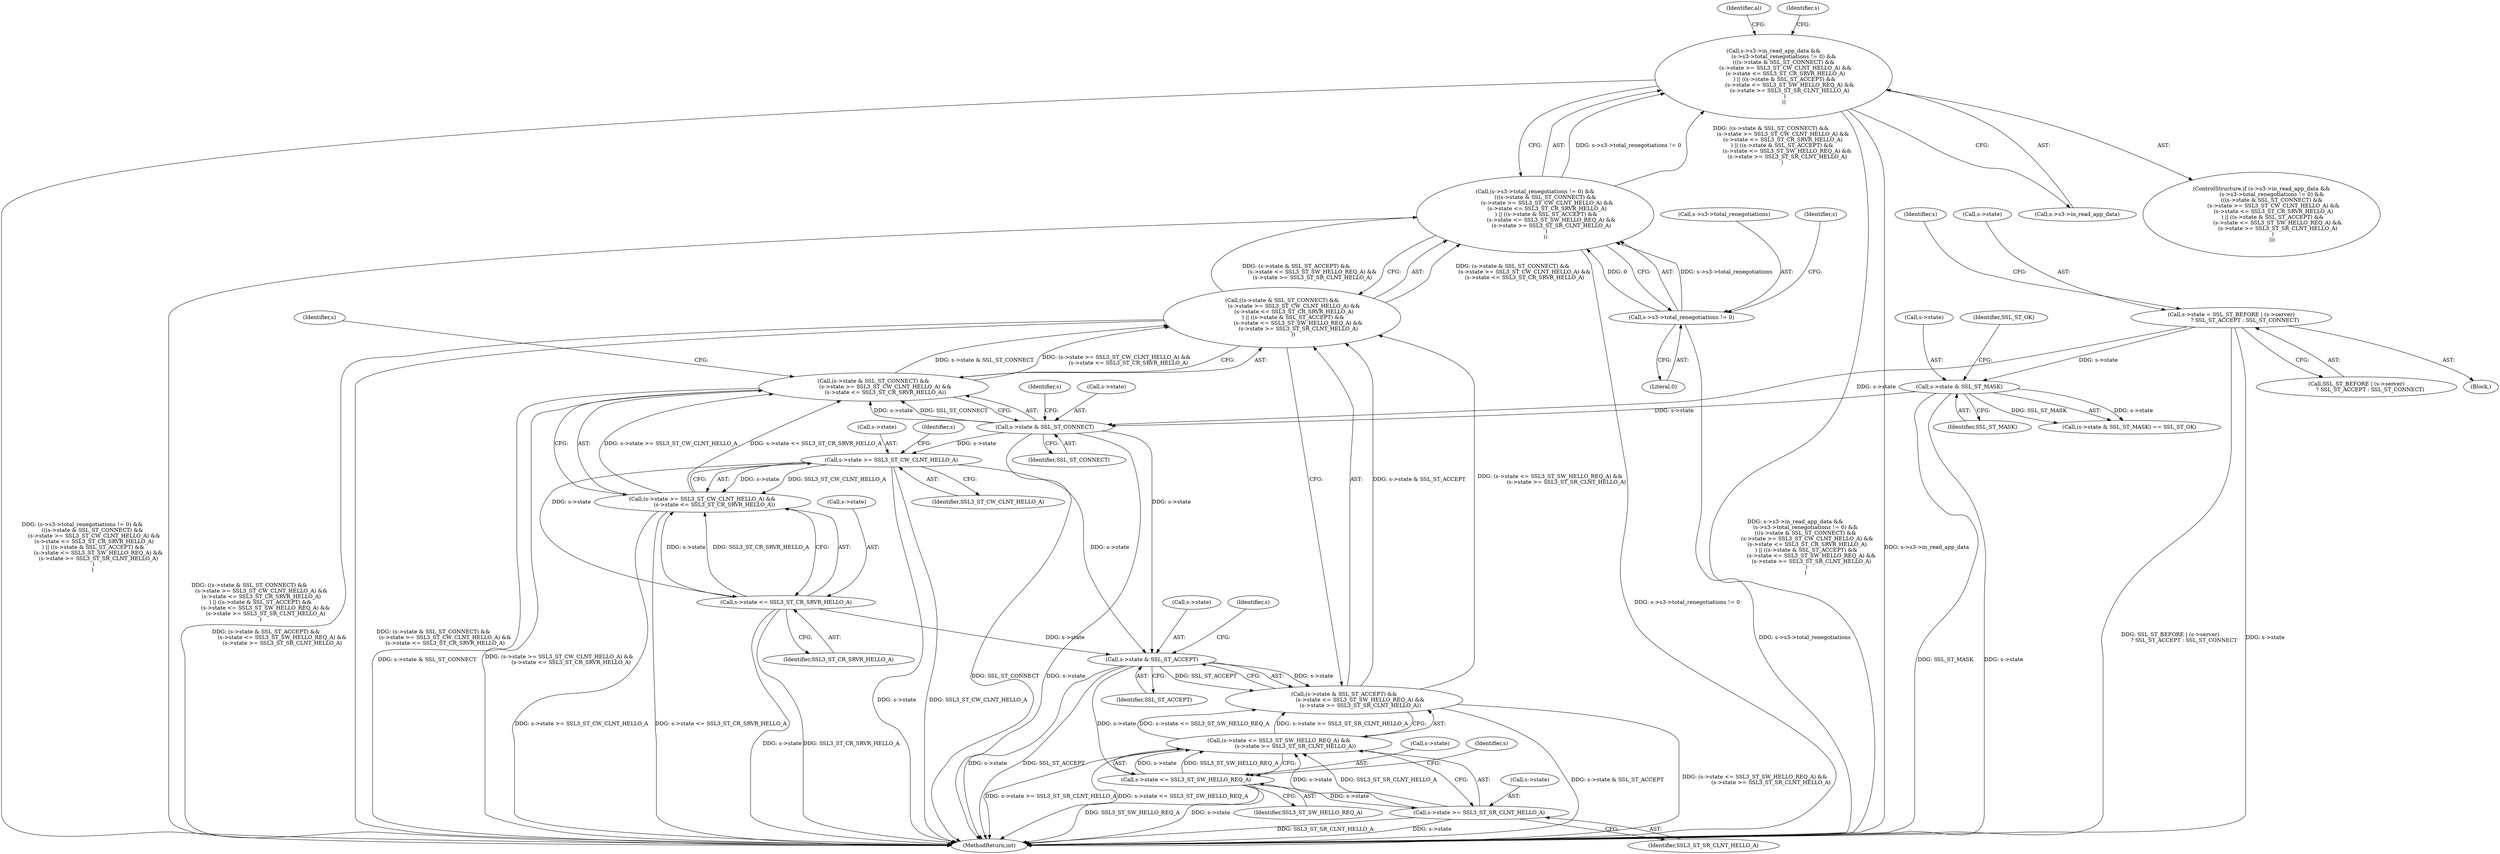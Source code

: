 digraph "0_openssl_e9bbefbf0f24c57645e7ad6a5a71ae649d18ac8e_0@API" {
"1001444" [label="(Call,s->s3->in_read_app_data &&\n            (s->s3->total_renegotiations != 0) &&\n            (((s->state & SSL_ST_CONNECT) &&\n              (s->state >= SSL3_ST_CW_CLNT_HELLO_A) &&\n              (s->state <= SSL3_ST_CR_SRVR_HELLO_A)\n             ) || ((s->state & SSL_ST_ACCEPT) &&\n                   (s->state <= SSL3_ST_SW_HELLO_REQ_A) &&\n                   (s->state >= SSL3_ST_SR_CLNT_HELLO_A)\n             )\n            ))"];
"1001450" [label="(Call,(s->s3->total_renegotiations != 0) &&\n            (((s->state & SSL_ST_CONNECT) &&\n              (s->state >= SSL3_ST_CW_CLNT_HELLO_A) &&\n              (s->state <= SSL3_ST_CR_SRVR_HELLO_A)\n             ) || ((s->state & SSL_ST_ACCEPT) &&\n                   (s->state <= SSL3_ST_SW_HELLO_REQ_A) &&\n                   (s->state >= SSL3_ST_SR_CLNT_HELLO_A)\n             )\n            ))"];
"1001451" [label="(Call,s->s3->total_renegotiations != 0)"];
"1001458" [label="(Call,((s->state & SSL_ST_CONNECT) &&\n              (s->state >= SSL3_ST_CW_CLNT_HELLO_A) &&\n              (s->state <= SSL3_ST_CR_SRVR_HELLO_A)\n             ) || ((s->state & SSL_ST_ACCEPT) &&\n                   (s->state <= SSL3_ST_SW_HELLO_REQ_A) &&\n                   (s->state >= SSL3_ST_SR_CLNT_HELLO_A)\n             ))"];
"1001459" [label="(Call,(s->state & SSL_ST_CONNECT) &&\n              (s->state >= SSL3_ST_CW_CLNT_HELLO_A) &&\n              (s->state <= SSL3_ST_CR_SRVR_HELLO_A))"];
"1001460" [label="(Call,s->state & SSL_ST_CONNECT)"];
"1001339" [label="(Call,s->state = SSL_ST_BEFORE | (s->server)\n                ? SSL_ST_ACCEPT : SSL_ST_CONNECT)"];
"1001324" [label="(Call,s->state & SSL_ST_MASK)"];
"1001465" [label="(Call,(s->state >= SSL3_ST_CW_CLNT_HELLO_A) &&\n              (s->state <= SSL3_ST_CR_SRVR_HELLO_A))"];
"1001466" [label="(Call,s->state >= SSL3_ST_CW_CLNT_HELLO_A)"];
"1001471" [label="(Call,s->state <= SSL3_ST_CR_SRVR_HELLO_A)"];
"1001476" [label="(Call,(s->state & SSL_ST_ACCEPT) &&\n                   (s->state <= SSL3_ST_SW_HELLO_REQ_A) &&\n                   (s->state >= SSL3_ST_SR_CLNT_HELLO_A))"];
"1001477" [label="(Call,s->state & SSL_ST_ACCEPT)"];
"1001482" [label="(Call,(s->state <= SSL3_ST_SW_HELLO_REQ_A) &&\n                   (s->state >= SSL3_ST_SR_CLNT_HELLO_A))"];
"1001483" [label="(Call,s->state <= SSL3_ST_SW_HELLO_REQ_A)"];
"1001488" [label="(Call,s->state >= SSL3_ST_SR_CLNT_HELLO_A)"];
"1001478" [label="(Call,s->state)"];
"1001340" [label="(Call,s->state)"];
"1001458" [label="(Call,((s->state & SSL_ST_CONNECT) &&\n              (s->state >= SSL3_ST_CW_CLNT_HELLO_A) &&\n              (s->state <= SSL3_ST_CR_SRVR_HELLO_A)\n             ) || ((s->state & SSL_ST_ACCEPT) &&\n                   (s->state <= SSL3_ST_SW_HELLO_REQ_A) &&\n                   (s->state >= SSL3_ST_SR_CLNT_HELLO_A)\n             ))"];
"1001464" [label="(Identifier,SSL_ST_CONNECT)"];
"1001451" [label="(Call,s->s3->total_renegotiations != 0)"];
"1001485" [label="(Identifier,s)"];
"1001490" [label="(Identifier,s)"];
"1001467" [label="(Call,s->state)"];
"1001329" [label="(Identifier,SSL_ST_OK)"];
"1001325" [label="(Call,s->state)"];
"1001484" [label="(Call,s->state)"];
"1001339" [label="(Call,s->state = SSL_ST_BEFORE | (s->server)\n                ? SSL_ST_ACCEPT : SSL_ST_CONNECT)"];
"1001507" [label="(Identifier,al)"];
"1001477" [label="(Call,s->state & SSL_ST_ACCEPT)"];
"1001324" [label="(Call,s->state & SSL_ST_MASK)"];
"1001328" [label="(Identifier,SSL_ST_MASK)"];
"1001476" [label="(Call,(s->state & SSL_ST_ACCEPT) &&\n                   (s->state <= SSL3_ST_SW_HELLO_REQ_A) &&\n                   (s->state >= SSL3_ST_SR_CLNT_HELLO_A))"];
"1001460" [label="(Call,s->state & SSL_ST_CONNECT)"];
"1001343" [label="(Call,SSL_ST_BEFORE | (s->server)\n                ? SSL_ST_ACCEPT : SSL_ST_CONNECT)"];
"1001445" [label="(Call,s->s3->in_read_app_data)"];
"1001452" [label="(Call,s->s3->total_renegotiations)"];
"1001466" [label="(Call,s->state >= SSL3_ST_CW_CLNT_HELLO_A)"];
"1001471" [label="(Call,s->state <= SSL3_ST_CR_SRVR_HELLO_A)"];
"1001470" [label="(Identifier,SSL3_ST_CW_CLNT_HELLO_A)"];
"1001475" [label="(Identifier,SSL3_ST_CR_SRVR_HELLO_A)"];
"1001492" [label="(Identifier,SSL3_ST_SR_CLNT_HELLO_A)"];
"1001487" [label="(Identifier,SSL3_ST_SW_HELLO_REQ_A)"];
"1001459" [label="(Call,(s->state & SSL_ST_CONNECT) &&\n              (s->state >= SSL3_ST_CW_CLNT_HELLO_A) &&\n              (s->state <= SSL3_ST_CR_SRVR_HELLO_A))"];
"1001489" [label="(Call,s->state)"];
"1001468" [label="(Identifier,s)"];
"1001481" [label="(Identifier,SSL_ST_ACCEPT)"];
"1001465" [label="(Call,(s->state >= SSL3_ST_CW_CLNT_HELLO_A) &&\n              (s->state <= SSL3_ST_CR_SRVR_HELLO_A))"];
"1001472" [label="(Call,s->state)"];
"1001323" [label="(Call,(s->state & SSL_ST_MASK) == SSL_ST_OK)"];
"1001443" [label="(ControlStructure,if (s->s3->in_read_app_data &&\n            (s->s3->total_renegotiations != 0) &&\n            (((s->state & SSL_ST_CONNECT) &&\n              (s->state >= SSL3_ST_CW_CLNT_HELLO_A) &&\n              (s->state <= SSL3_ST_CR_SRVR_HELLO_A)\n             ) || ((s->state & SSL_ST_ACCEPT) &&\n                   (s->state <= SSL3_ST_SW_HELLO_REQ_A) &&\n                   (s->state >= SSL3_ST_SR_CLNT_HELLO_A)\n             )\n            )))"];
"1001522" [label="(MethodReturn,int)"];
"1001488" [label="(Call,s->state >= SSL3_ST_SR_CLNT_HELLO_A)"];
"1001462" [label="(Identifier,s)"];
"1001479" [label="(Identifier,s)"];
"1001482" [label="(Call,(s->state <= SSL3_ST_SW_HELLO_REQ_A) &&\n                   (s->state >= SSL3_ST_SR_CLNT_HELLO_A))"];
"1001444" [label="(Call,s->s3->in_read_app_data &&\n            (s->s3->total_renegotiations != 0) &&\n            (((s->state & SSL_ST_CONNECT) &&\n              (s->state >= SSL3_ST_CW_CLNT_HELLO_A) &&\n              (s->state <= SSL3_ST_CR_SRVR_HELLO_A)\n             ) || ((s->state & SSL_ST_ACCEPT) &&\n                   (s->state <= SSL3_ST_SW_HELLO_REQ_A) &&\n                   (s->state >= SSL3_ST_SR_CLNT_HELLO_A)\n             )\n            ))"];
"1001483" [label="(Call,s->state <= SSL3_ST_SW_HELLO_REQ_A)"];
"1001457" [label="(Literal,0)"];
"1001450" [label="(Call,(s->s3->total_renegotiations != 0) &&\n            (((s->state & SSL_ST_CONNECT) &&\n              (s->state >= SSL3_ST_CW_CLNT_HELLO_A) &&\n              (s->state <= SSL3_ST_CR_SRVR_HELLO_A)\n             ) || ((s->state & SSL_ST_ACCEPT) &&\n                   (s->state <= SSL3_ST_SW_HELLO_REQ_A) &&\n                   (s->state >= SSL3_ST_SR_CLNT_HELLO_A)\n             )\n            ))"];
"1001338" [label="(Block,)"];
"1001461" [label="(Call,s->state)"];
"1001353" [label="(Identifier,s)"];
"1001497" [label="(Identifier,s)"];
"1001473" [label="(Identifier,s)"];
"1001444" -> "1001443"  [label="AST: "];
"1001444" -> "1001445"  [label="CFG: "];
"1001444" -> "1001450"  [label="CFG: "];
"1001445" -> "1001444"  [label="AST: "];
"1001450" -> "1001444"  [label="AST: "];
"1001497" -> "1001444"  [label="CFG: "];
"1001507" -> "1001444"  [label="CFG: "];
"1001444" -> "1001522"  [label="DDG: s->s3->in_read_app_data &&\n            (s->s3->total_renegotiations != 0) &&\n            (((s->state & SSL_ST_CONNECT) &&\n              (s->state >= SSL3_ST_CW_CLNT_HELLO_A) &&\n              (s->state <= SSL3_ST_CR_SRVR_HELLO_A)\n             ) || ((s->state & SSL_ST_ACCEPT) &&\n                   (s->state <= SSL3_ST_SW_HELLO_REQ_A) &&\n                   (s->state >= SSL3_ST_SR_CLNT_HELLO_A)\n             )\n            )"];
"1001444" -> "1001522"  [label="DDG: s->s3->in_read_app_data"];
"1001444" -> "1001522"  [label="DDG: (s->s3->total_renegotiations != 0) &&\n            (((s->state & SSL_ST_CONNECT) &&\n              (s->state >= SSL3_ST_CW_CLNT_HELLO_A) &&\n              (s->state <= SSL3_ST_CR_SRVR_HELLO_A)\n             ) || ((s->state & SSL_ST_ACCEPT) &&\n                   (s->state <= SSL3_ST_SW_HELLO_REQ_A) &&\n                   (s->state >= SSL3_ST_SR_CLNT_HELLO_A)\n             )\n            )"];
"1001450" -> "1001444"  [label="DDG: s->s3->total_renegotiations != 0"];
"1001450" -> "1001444"  [label="DDG: ((s->state & SSL_ST_CONNECT) &&\n              (s->state >= SSL3_ST_CW_CLNT_HELLO_A) &&\n              (s->state <= SSL3_ST_CR_SRVR_HELLO_A)\n             ) || ((s->state & SSL_ST_ACCEPT) &&\n                   (s->state <= SSL3_ST_SW_HELLO_REQ_A) &&\n                   (s->state >= SSL3_ST_SR_CLNT_HELLO_A)\n             )"];
"1001450" -> "1001451"  [label="CFG: "];
"1001450" -> "1001458"  [label="CFG: "];
"1001451" -> "1001450"  [label="AST: "];
"1001458" -> "1001450"  [label="AST: "];
"1001450" -> "1001522"  [label="DDG: s->s3->total_renegotiations != 0"];
"1001450" -> "1001522"  [label="DDG: ((s->state & SSL_ST_CONNECT) &&\n              (s->state >= SSL3_ST_CW_CLNT_HELLO_A) &&\n              (s->state <= SSL3_ST_CR_SRVR_HELLO_A)\n             ) || ((s->state & SSL_ST_ACCEPT) &&\n                   (s->state <= SSL3_ST_SW_HELLO_REQ_A) &&\n                   (s->state >= SSL3_ST_SR_CLNT_HELLO_A)\n             )"];
"1001451" -> "1001450"  [label="DDG: s->s3->total_renegotiations"];
"1001451" -> "1001450"  [label="DDG: 0"];
"1001458" -> "1001450"  [label="DDG: (s->state & SSL_ST_CONNECT) &&\n              (s->state >= SSL3_ST_CW_CLNT_HELLO_A) &&\n              (s->state <= SSL3_ST_CR_SRVR_HELLO_A)"];
"1001458" -> "1001450"  [label="DDG: (s->state & SSL_ST_ACCEPT) &&\n                   (s->state <= SSL3_ST_SW_HELLO_REQ_A) &&\n                   (s->state >= SSL3_ST_SR_CLNT_HELLO_A)"];
"1001451" -> "1001457"  [label="CFG: "];
"1001452" -> "1001451"  [label="AST: "];
"1001457" -> "1001451"  [label="AST: "];
"1001462" -> "1001451"  [label="CFG: "];
"1001451" -> "1001522"  [label="DDG: s->s3->total_renegotiations"];
"1001458" -> "1001459"  [label="CFG: "];
"1001458" -> "1001476"  [label="CFG: "];
"1001459" -> "1001458"  [label="AST: "];
"1001476" -> "1001458"  [label="AST: "];
"1001458" -> "1001522"  [label="DDG: (s->state & SSL_ST_CONNECT) &&\n              (s->state >= SSL3_ST_CW_CLNT_HELLO_A) &&\n              (s->state <= SSL3_ST_CR_SRVR_HELLO_A)"];
"1001458" -> "1001522"  [label="DDG: (s->state & SSL_ST_ACCEPT) &&\n                   (s->state <= SSL3_ST_SW_HELLO_REQ_A) &&\n                   (s->state >= SSL3_ST_SR_CLNT_HELLO_A)"];
"1001459" -> "1001458"  [label="DDG: s->state & SSL_ST_CONNECT"];
"1001459" -> "1001458"  [label="DDG: (s->state >= SSL3_ST_CW_CLNT_HELLO_A) &&\n              (s->state <= SSL3_ST_CR_SRVR_HELLO_A)"];
"1001476" -> "1001458"  [label="DDG: s->state & SSL_ST_ACCEPT"];
"1001476" -> "1001458"  [label="DDG: (s->state <= SSL3_ST_SW_HELLO_REQ_A) &&\n                   (s->state >= SSL3_ST_SR_CLNT_HELLO_A)"];
"1001459" -> "1001460"  [label="CFG: "];
"1001459" -> "1001465"  [label="CFG: "];
"1001460" -> "1001459"  [label="AST: "];
"1001465" -> "1001459"  [label="AST: "];
"1001479" -> "1001459"  [label="CFG: "];
"1001459" -> "1001522"  [label="DDG: s->state & SSL_ST_CONNECT"];
"1001459" -> "1001522"  [label="DDG: (s->state >= SSL3_ST_CW_CLNT_HELLO_A) &&\n              (s->state <= SSL3_ST_CR_SRVR_HELLO_A)"];
"1001460" -> "1001459"  [label="DDG: s->state"];
"1001460" -> "1001459"  [label="DDG: SSL_ST_CONNECT"];
"1001465" -> "1001459"  [label="DDG: s->state >= SSL3_ST_CW_CLNT_HELLO_A"];
"1001465" -> "1001459"  [label="DDG: s->state <= SSL3_ST_CR_SRVR_HELLO_A"];
"1001460" -> "1001464"  [label="CFG: "];
"1001461" -> "1001460"  [label="AST: "];
"1001464" -> "1001460"  [label="AST: "];
"1001468" -> "1001460"  [label="CFG: "];
"1001460" -> "1001522"  [label="DDG: SSL_ST_CONNECT"];
"1001460" -> "1001522"  [label="DDG: s->state"];
"1001339" -> "1001460"  [label="DDG: s->state"];
"1001324" -> "1001460"  [label="DDG: s->state"];
"1001460" -> "1001466"  [label="DDG: s->state"];
"1001460" -> "1001477"  [label="DDG: s->state"];
"1001339" -> "1001338"  [label="AST: "];
"1001339" -> "1001343"  [label="CFG: "];
"1001340" -> "1001339"  [label="AST: "];
"1001343" -> "1001339"  [label="AST: "];
"1001353" -> "1001339"  [label="CFG: "];
"1001339" -> "1001522"  [label="DDG: SSL_ST_BEFORE | (s->server)\n                ? SSL_ST_ACCEPT : SSL_ST_CONNECT"];
"1001339" -> "1001522"  [label="DDG: s->state"];
"1001339" -> "1001324"  [label="DDG: s->state"];
"1001324" -> "1001323"  [label="AST: "];
"1001324" -> "1001328"  [label="CFG: "];
"1001325" -> "1001324"  [label="AST: "];
"1001328" -> "1001324"  [label="AST: "];
"1001329" -> "1001324"  [label="CFG: "];
"1001324" -> "1001522"  [label="DDG: SSL_ST_MASK"];
"1001324" -> "1001522"  [label="DDG: s->state"];
"1001324" -> "1001323"  [label="DDG: s->state"];
"1001324" -> "1001323"  [label="DDG: SSL_ST_MASK"];
"1001465" -> "1001466"  [label="CFG: "];
"1001465" -> "1001471"  [label="CFG: "];
"1001466" -> "1001465"  [label="AST: "];
"1001471" -> "1001465"  [label="AST: "];
"1001465" -> "1001522"  [label="DDG: s->state >= SSL3_ST_CW_CLNT_HELLO_A"];
"1001465" -> "1001522"  [label="DDG: s->state <= SSL3_ST_CR_SRVR_HELLO_A"];
"1001466" -> "1001465"  [label="DDG: s->state"];
"1001466" -> "1001465"  [label="DDG: SSL3_ST_CW_CLNT_HELLO_A"];
"1001471" -> "1001465"  [label="DDG: s->state"];
"1001471" -> "1001465"  [label="DDG: SSL3_ST_CR_SRVR_HELLO_A"];
"1001466" -> "1001470"  [label="CFG: "];
"1001467" -> "1001466"  [label="AST: "];
"1001470" -> "1001466"  [label="AST: "];
"1001473" -> "1001466"  [label="CFG: "];
"1001466" -> "1001522"  [label="DDG: s->state"];
"1001466" -> "1001522"  [label="DDG: SSL3_ST_CW_CLNT_HELLO_A"];
"1001466" -> "1001471"  [label="DDG: s->state"];
"1001466" -> "1001477"  [label="DDG: s->state"];
"1001471" -> "1001475"  [label="CFG: "];
"1001472" -> "1001471"  [label="AST: "];
"1001475" -> "1001471"  [label="AST: "];
"1001471" -> "1001522"  [label="DDG: SSL3_ST_CR_SRVR_HELLO_A"];
"1001471" -> "1001522"  [label="DDG: s->state"];
"1001471" -> "1001477"  [label="DDG: s->state"];
"1001476" -> "1001477"  [label="CFG: "];
"1001476" -> "1001482"  [label="CFG: "];
"1001477" -> "1001476"  [label="AST: "];
"1001482" -> "1001476"  [label="AST: "];
"1001476" -> "1001522"  [label="DDG: s->state & SSL_ST_ACCEPT"];
"1001476" -> "1001522"  [label="DDG: (s->state <= SSL3_ST_SW_HELLO_REQ_A) &&\n                   (s->state >= SSL3_ST_SR_CLNT_HELLO_A)"];
"1001477" -> "1001476"  [label="DDG: s->state"];
"1001477" -> "1001476"  [label="DDG: SSL_ST_ACCEPT"];
"1001482" -> "1001476"  [label="DDG: s->state <= SSL3_ST_SW_HELLO_REQ_A"];
"1001482" -> "1001476"  [label="DDG: s->state >= SSL3_ST_SR_CLNT_HELLO_A"];
"1001477" -> "1001481"  [label="CFG: "];
"1001478" -> "1001477"  [label="AST: "];
"1001481" -> "1001477"  [label="AST: "];
"1001485" -> "1001477"  [label="CFG: "];
"1001477" -> "1001522"  [label="DDG: s->state"];
"1001477" -> "1001522"  [label="DDG: SSL_ST_ACCEPT"];
"1001477" -> "1001483"  [label="DDG: s->state"];
"1001482" -> "1001483"  [label="CFG: "];
"1001482" -> "1001488"  [label="CFG: "];
"1001483" -> "1001482"  [label="AST: "];
"1001488" -> "1001482"  [label="AST: "];
"1001482" -> "1001522"  [label="DDG: s->state >= SSL3_ST_SR_CLNT_HELLO_A"];
"1001482" -> "1001522"  [label="DDG: s->state <= SSL3_ST_SW_HELLO_REQ_A"];
"1001483" -> "1001482"  [label="DDG: s->state"];
"1001483" -> "1001482"  [label="DDG: SSL3_ST_SW_HELLO_REQ_A"];
"1001488" -> "1001482"  [label="DDG: s->state"];
"1001488" -> "1001482"  [label="DDG: SSL3_ST_SR_CLNT_HELLO_A"];
"1001483" -> "1001487"  [label="CFG: "];
"1001484" -> "1001483"  [label="AST: "];
"1001487" -> "1001483"  [label="AST: "];
"1001490" -> "1001483"  [label="CFG: "];
"1001483" -> "1001522"  [label="DDG: SSL3_ST_SW_HELLO_REQ_A"];
"1001483" -> "1001522"  [label="DDG: s->state"];
"1001483" -> "1001488"  [label="DDG: s->state"];
"1001488" -> "1001492"  [label="CFG: "];
"1001489" -> "1001488"  [label="AST: "];
"1001492" -> "1001488"  [label="AST: "];
"1001488" -> "1001522"  [label="DDG: SSL3_ST_SR_CLNT_HELLO_A"];
"1001488" -> "1001522"  [label="DDG: s->state"];
}
